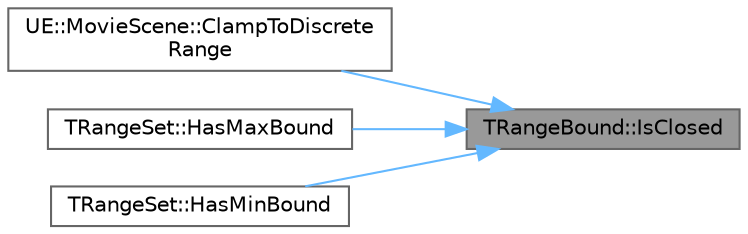 digraph "TRangeBound::IsClosed"
{
 // INTERACTIVE_SVG=YES
 // LATEX_PDF_SIZE
  bgcolor="transparent";
  edge [fontname=Helvetica,fontsize=10,labelfontname=Helvetica,labelfontsize=10];
  node [fontname=Helvetica,fontsize=10,shape=box,height=0.2,width=0.4];
  rankdir="RL";
  Node1 [id="Node000001",label="TRangeBound::IsClosed",height=0.2,width=0.4,color="gray40", fillcolor="grey60", style="filled", fontcolor="black",tooltip="Checks whether the bound is closed."];
  Node1 -> Node2 [id="edge1_Node000001_Node000002",dir="back",color="steelblue1",style="solid",tooltip=" "];
  Node2 [id="Node000002",label="UE::MovieScene::ClampToDiscrete\lRange",height=0.2,width=0.4,color="grey40", fillcolor="white", style="filled",URL="$d1/dd1/namespaceUE_1_1MovieScene.html#a7591776edffcabd99279a2706d0d12b6",tooltip="Clamp the specified time to a range."];
  Node1 -> Node3 [id="edge2_Node000001_Node000003",dir="back",color="steelblue1",style="solid",tooltip=" "];
  Node3 [id="Node000003",label="TRangeSet::HasMaxBound",height=0.2,width=0.4,color="grey40", fillcolor="white", style="filled",URL="$df/df2/classTRangeSet.html#a056fa31907de71c0b3e1d8e29b56b25e",tooltip="Checks whether the range has an uppermost bound."];
  Node1 -> Node4 [id="edge3_Node000001_Node000004",dir="back",color="steelblue1",style="solid",tooltip=" "];
  Node4 [id="Node000004",label="TRangeSet::HasMinBound",height=0.2,width=0.4,color="grey40", fillcolor="white", style="filled",URL="$df/df2/classTRangeSet.html#ac02c9ed2d81994990af2259606456529",tooltip="Checks whether the range has a lowest bound."];
}
